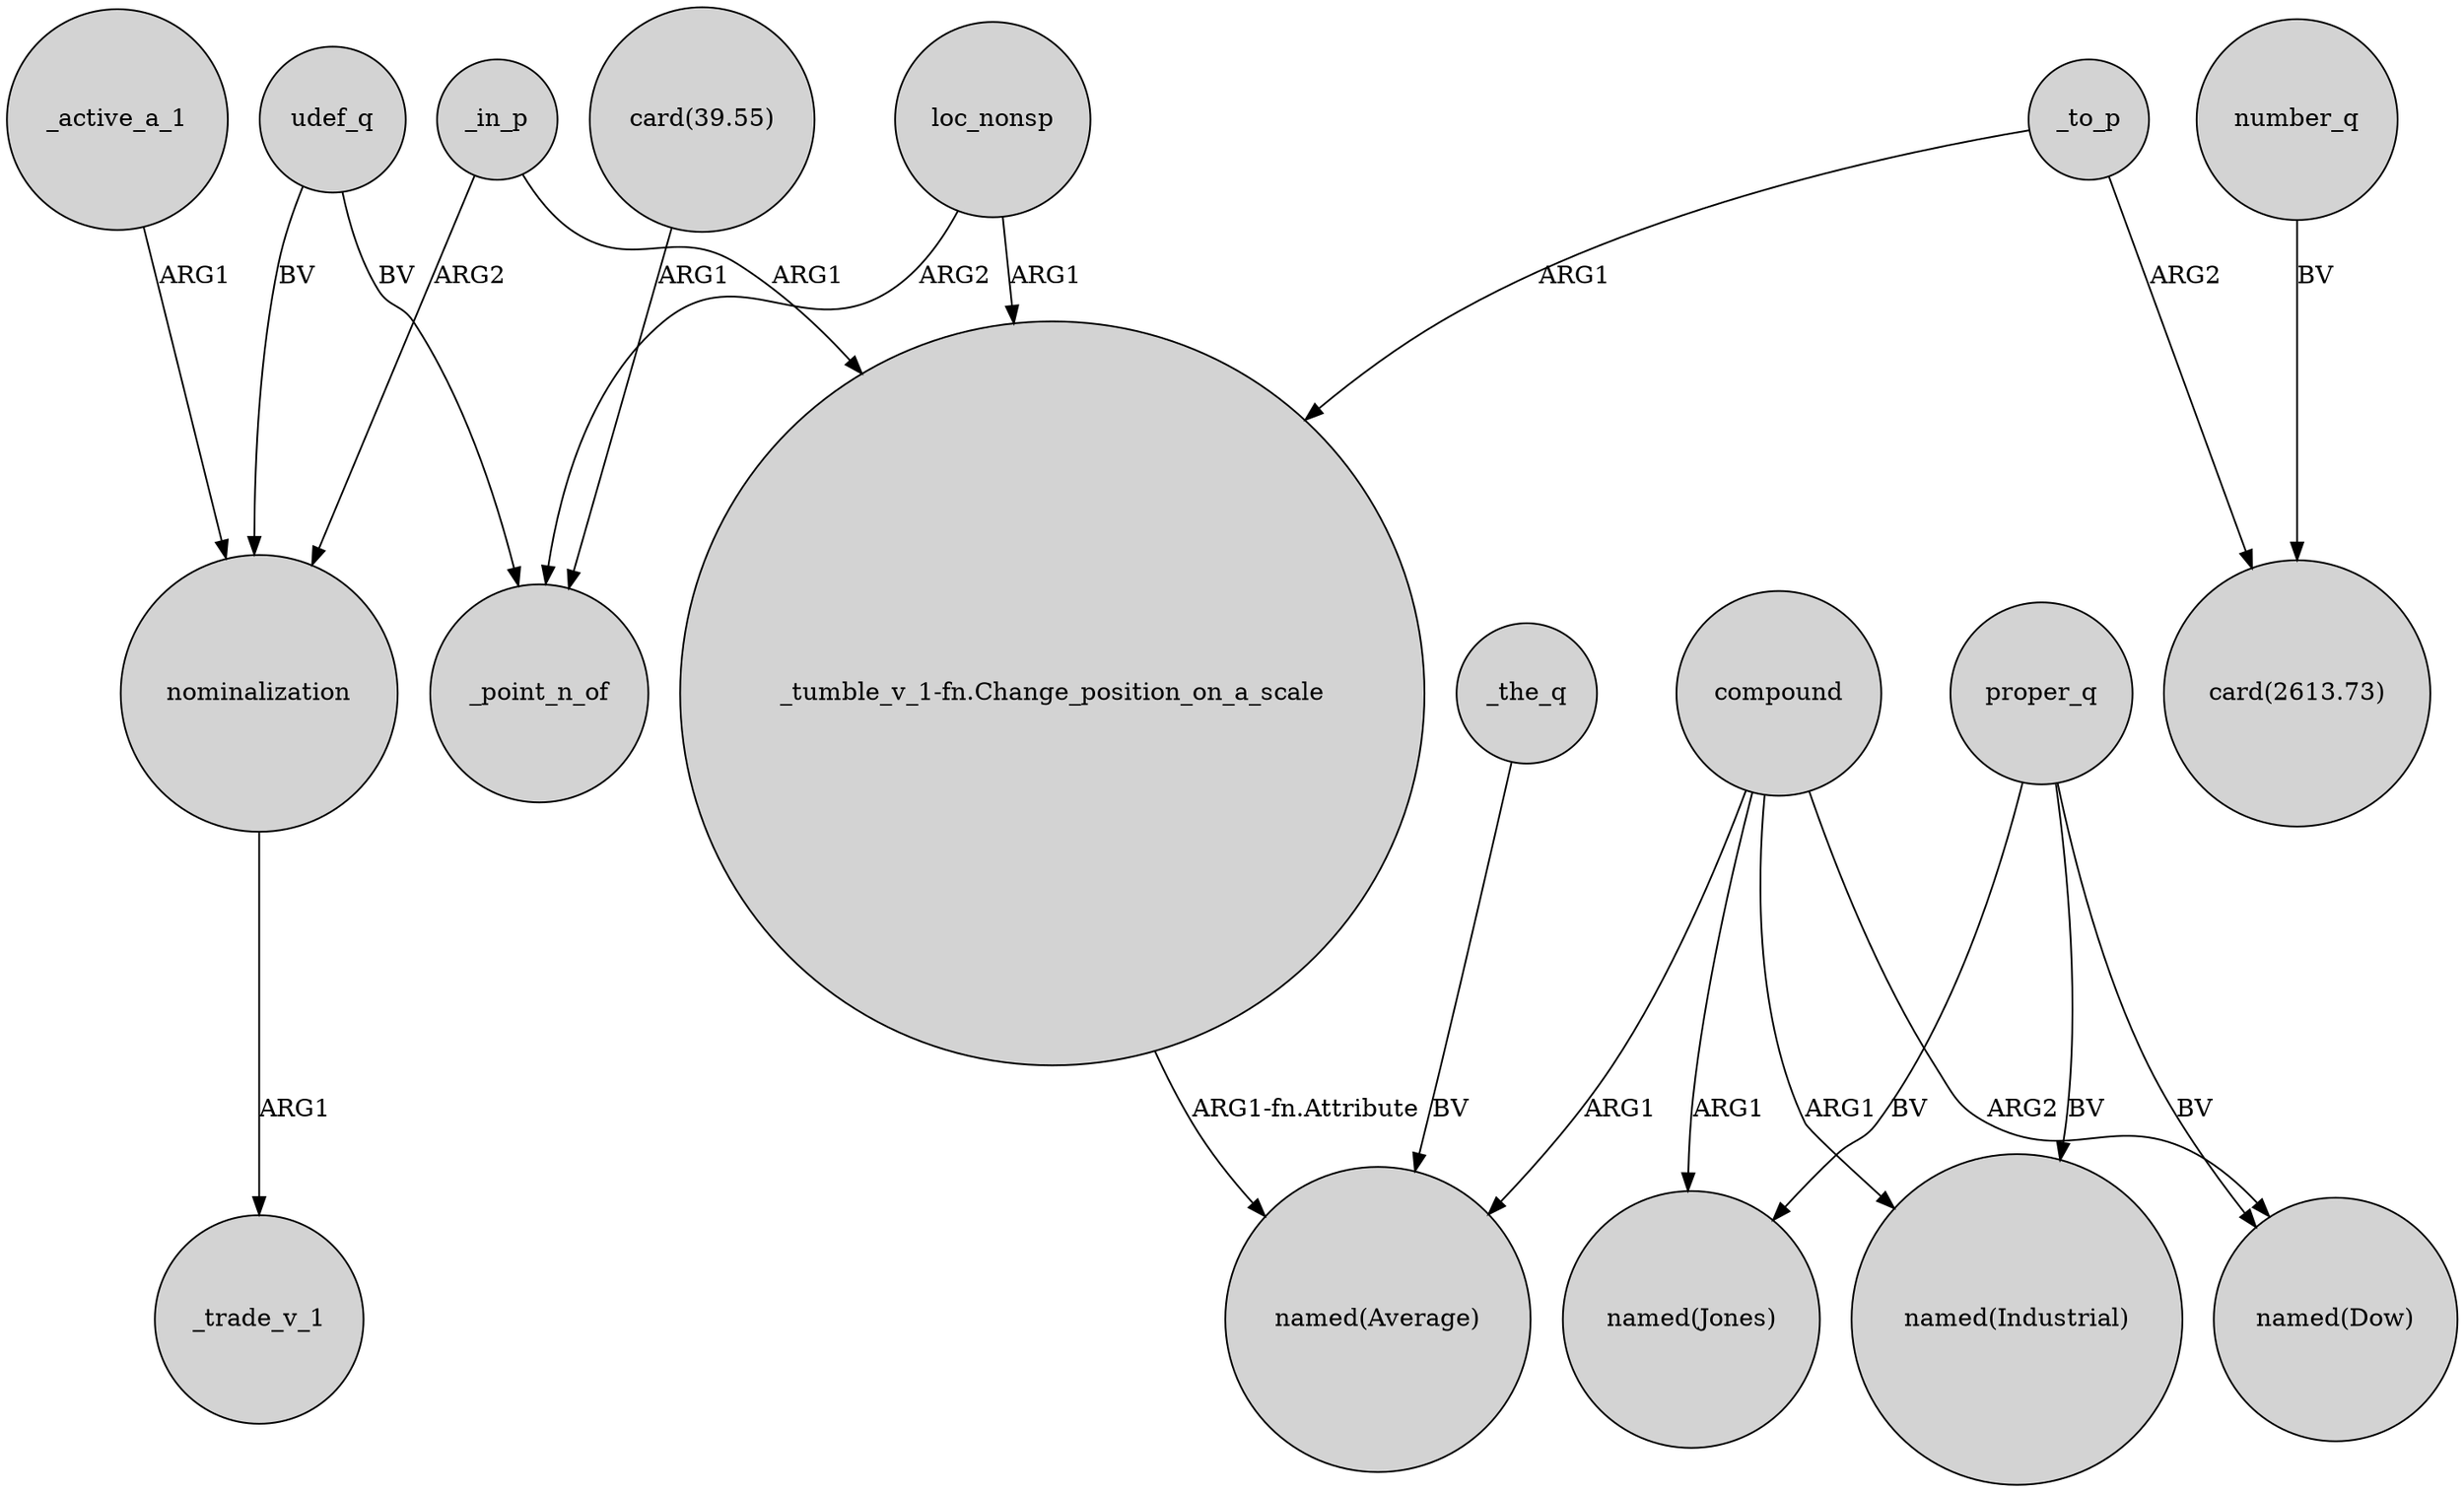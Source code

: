 digraph {
	node [shape=circle style=filled]
	_active_a_1 -> nominalization [label=ARG1]
	compound -> "named(Jones)" [label=ARG1]
	"card(39.55)" -> _point_n_of [label=ARG1]
	udef_q -> nominalization [label=BV]
	number_q -> "card(2613.73)" [label=BV]
	"_tumble_v_1-fn.Change_position_on_a_scale" -> "named(Average)" [label="ARG1-fn.Attribute"]
	loc_nonsp -> "_tumble_v_1-fn.Change_position_on_a_scale" [label=ARG1]
	loc_nonsp -> _point_n_of [label=ARG2]
	proper_q -> "named(Industrial)" [label=BV]
	_the_q -> "named(Average)" [label=BV]
	proper_q -> "named(Jones)" [label=BV]
	_to_p -> "_tumble_v_1-fn.Change_position_on_a_scale" [label=ARG1]
	proper_q -> "named(Dow)" [label=BV]
	compound -> "named(Industrial)" [label=ARG1]
	compound -> "named(Average)" [label=ARG1]
	compound -> "named(Dow)" [label=ARG2]
	_to_p -> "card(2613.73)" [label=ARG2]
	udef_q -> _point_n_of [label=BV]
	_in_p -> nominalization [label=ARG2]
	nominalization -> _trade_v_1 [label=ARG1]
	_in_p -> "_tumble_v_1-fn.Change_position_on_a_scale" [label=ARG1]
}
